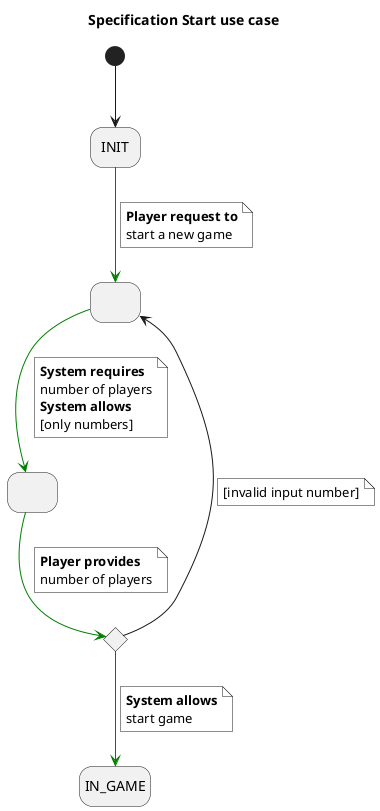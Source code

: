 @startuml

title Specification Start use case
skinparam NoteBackgroundColor white
hide empty description
state INIT as "INIT"
state startedGame as " "
state numberOfPlayers as " "
state ifValidNumberOfPlayers <<choice>>

[*] --> INIT
INIT -[#green]-> startedGame
note on link #white
  <b>Player request to
  start a new game
end note
startedGame -[#green]-> numberOfPlayers
note on link
  <b>System requires
  number of players
  <b>System allows
  [only numbers]
end note
numberOfPlayers -[#green]-> ifValidNumberOfPlayers
note on link
  <b>Player provides
  number of players
end note
ifValidNumberOfPlayers --> startedGame
note on link
  [invalid input number]
end note
ifValidNumberOfPlayers -[#green]-> IN_GAME
note on link
  <b>System allows
  start game
end note



@enduml
